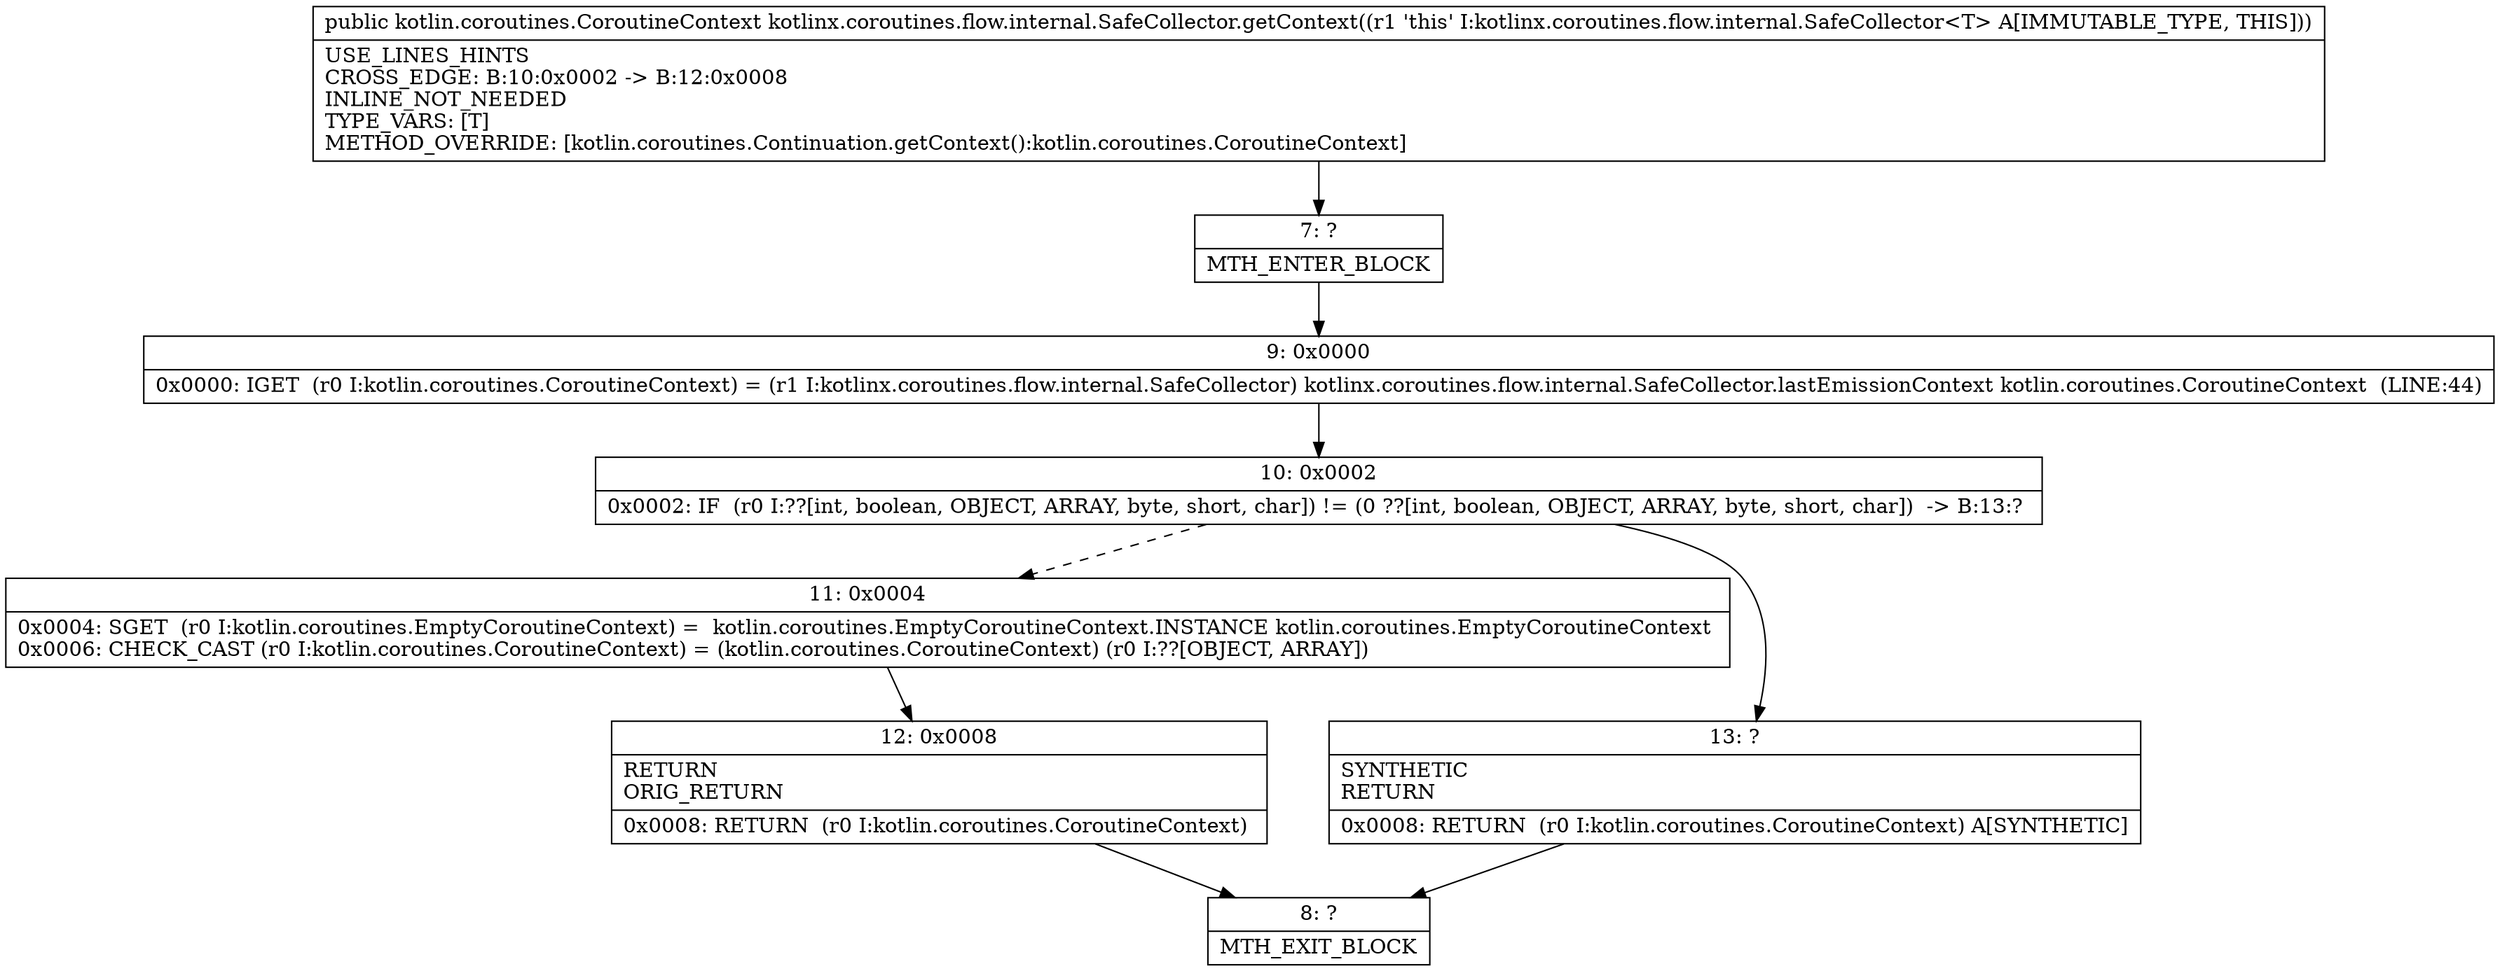 digraph "CFG forkotlinx.coroutines.flow.internal.SafeCollector.getContext()Lkotlin\/coroutines\/CoroutineContext;" {
Node_7 [shape=record,label="{7\:\ ?|MTH_ENTER_BLOCK\l}"];
Node_9 [shape=record,label="{9\:\ 0x0000|0x0000: IGET  (r0 I:kotlin.coroutines.CoroutineContext) = (r1 I:kotlinx.coroutines.flow.internal.SafeCollector) kotlinx.coroutines.flow.internal.SafeCollector.lastEmissionContext kotlin.coroutines.CoroutineContext  (LINE:44)\l}"];
Node_10 [shape=record,label="{10\:\ 0x0002|0x0002: IF  (r0 I:??[int, boolean, OBJECT, ARRAY, byte, short, char]) != (0 ??[int, boolean, OBJECT, ARRAY, byte, short, char])  \-\> B:13:? \l}"];
Node_11 [shape=record,label="{11\:\ 0x0004|0x0004: SGET  (r0 I:kotlin.coroutines.EmptyCoroutineContext) =  kotlin.coroutines.EmptyCoroutineContext.INSTANCE kotlin.coroutines.EmptyCoroutineContext \l0x0006: CHECK_CAST (r0 I:kotlin.coroutines.CoroutineContext) = (kotlin.coroutines.CoroutineContext) (r0 I:??[OBJECT, ARRAY]) \l}"];
Node_12 [shape=record,label="{12\:\ 0x0008|RETURN\lORIG_RETURN\l|0x0008: RETURN  (r0 I:kotlin.coroutines.CoroutineContext) \l}"];
Node_8 [shape=record,label="{8\:\ ?|MTH_EXIT_BLOCK\l}"];
Node_13 [shape=record,label="{13\:\ ?|SYNTHETIC\lRETURN\l|0x0008: RETURN  (r0 I:kotlin.coroutines.CoroutineContext) A[SYNTHETIC]\l}"];
MethodNode[shape=record,label="{public kotlin.coroutines.CoroutineContext kotlinx.coroutines.flow.internal.SafeCollector.getContext((r1 'this' I:kotlinx.coroutines.flow.internal.SafeCollector\<T\> A[IMMUTABLE_TYPE, THIS]))  | USE_LINES_HINTS\lCROSS_EDGE: B:10:0x0002 \-\> B:12:0x0008\lINLINE_NOT_NEEDED\lTYPE_VARS: [T]\lMETHOD_OVERRIDE: [kotlin.coroutines.Continuation.getContext():kotlin.coroutines.CoroutineContext]\l}"];
MethodNode -> Node_7;Node_7 -> Node_9;
Node_9 -> Node_10;
Node_10 -> Node_11[style=dashed];
Node_10 -> Node_13;
Node_11 -> Node_12;
Node_12 -> Node_8;
Node_13 -> Node_8;
}

